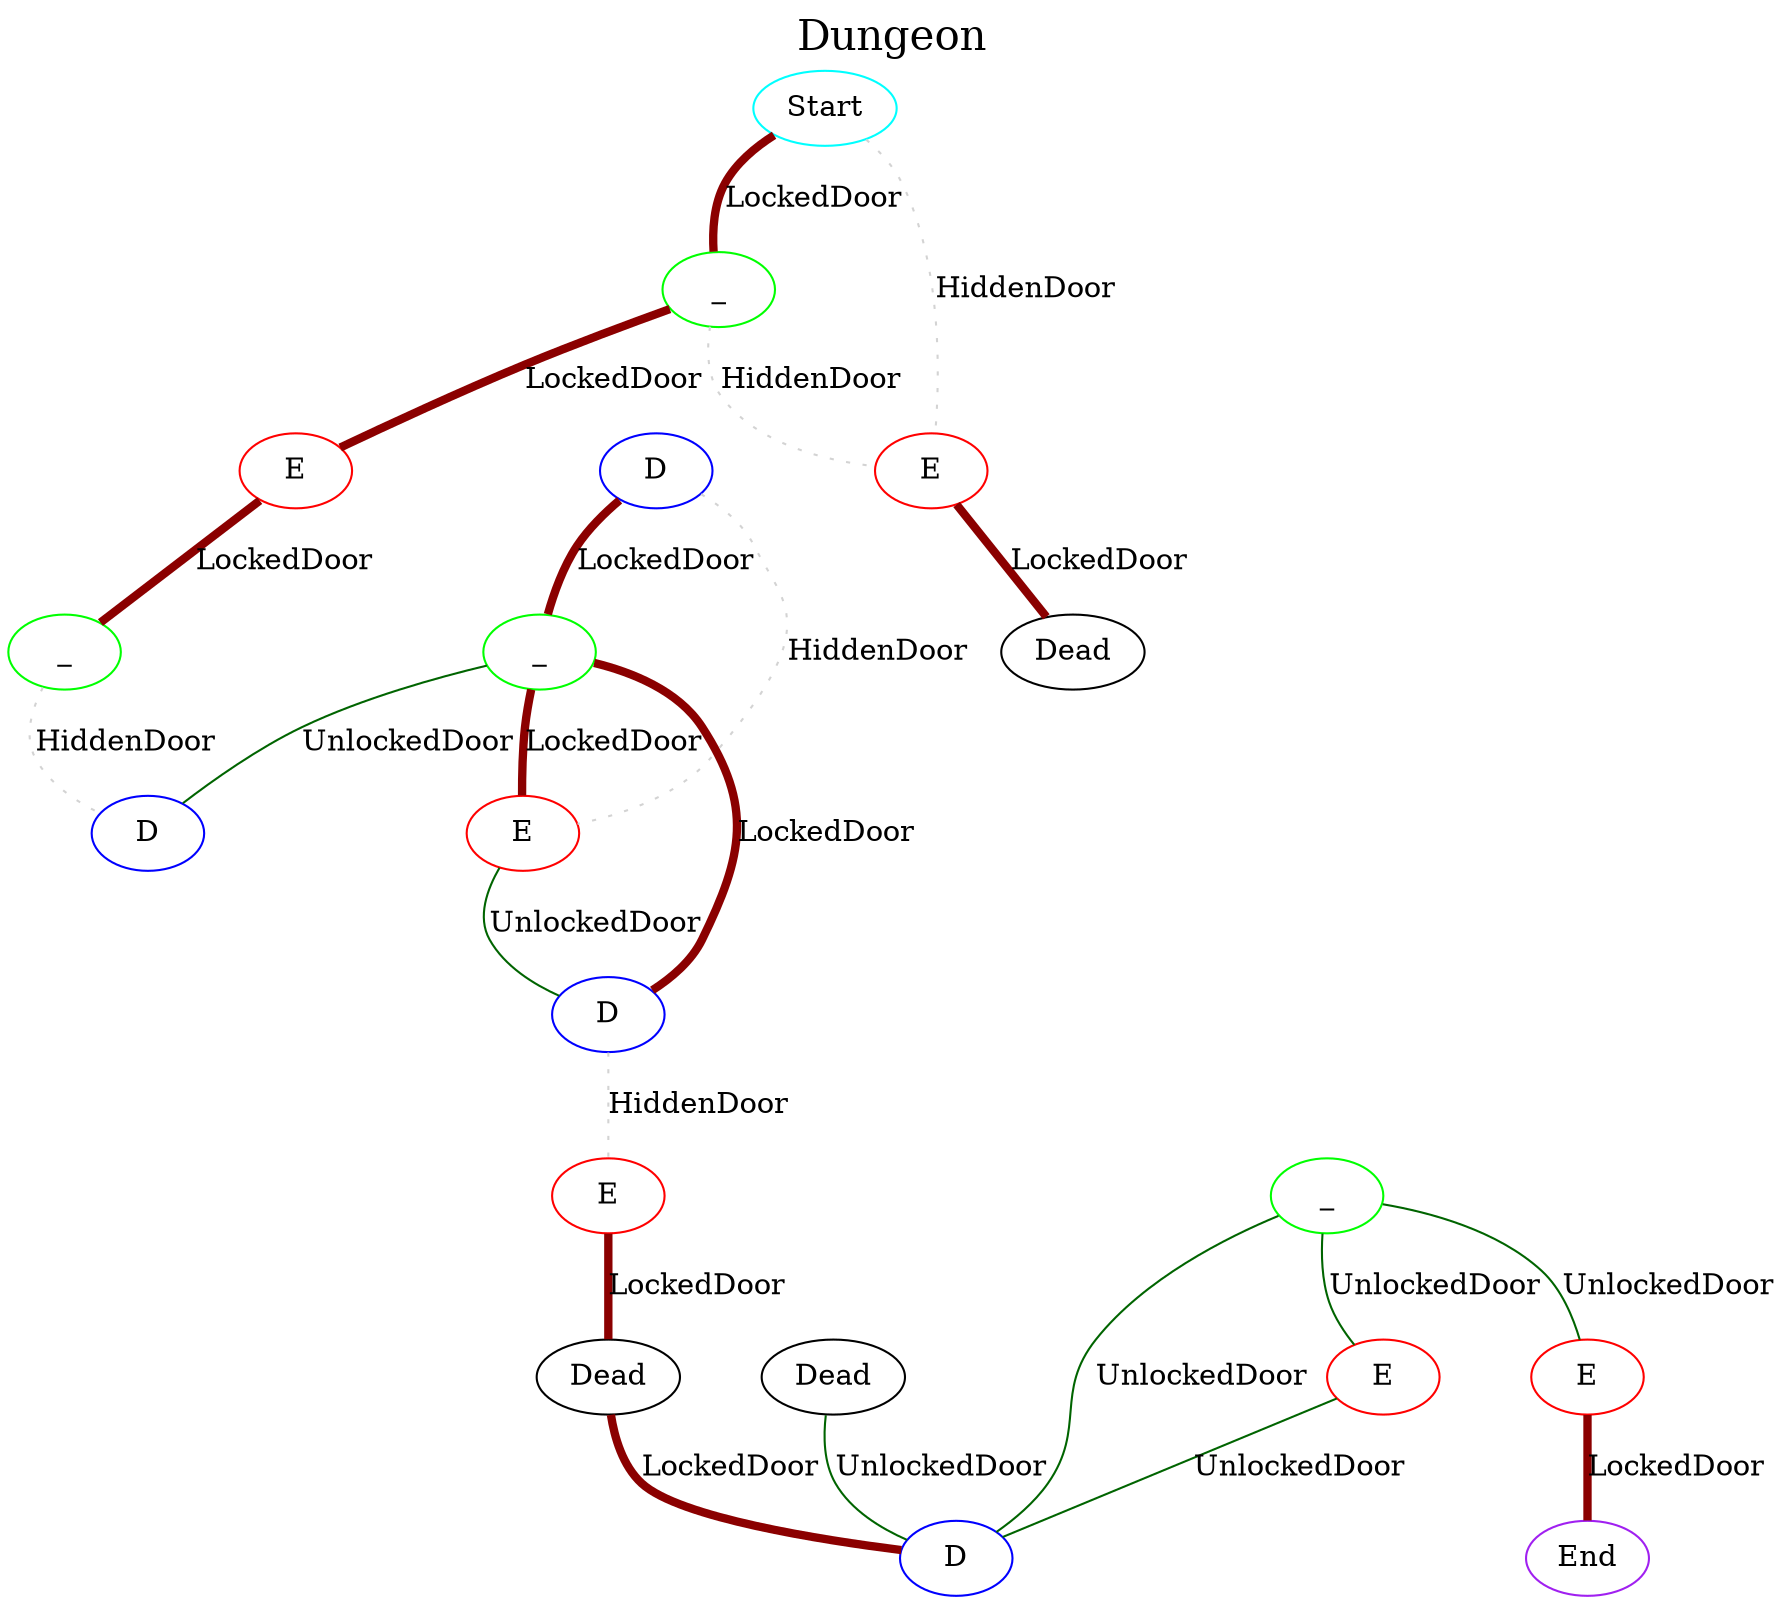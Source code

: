 graph G {
  label="Dungeon";
  labelloc="t";
  fontsize="20";
  5 [label="_", color="green"];
  8 [label="D", color="blue"];
  13 [label="Dead", color="black"];
  1 [label="_", color="green"];
  3 [label="E", color="red"];
  7 [label="_", color="green"];
  9 [label="E", color="red"];
  14 [label="_", color="green"];
  4 [label="Dead", color="black"];
  6 [label="D", color="blue"];
  16 [label="D", color="blue"];
  17 [label="E", color="red"];
  18 [label="End", color="purple"];
  2 [label="E", color="red"];
  10 [label="D", color="blue"];
  11 [label="E", color="red"];
  12 [label="Dead", color="black"];
  15 [label="E", color="red"];
  0 [label="Start", color="cyan"];
  14 -- 17 [label="UnlockedDoor", color="darkgreen", style="solid", penwidth="1"];
  14 -- 16 [label="UnlockedDoor", color="darkgreen", style="solid", penwidth="1"];
  14 -- 15 [label="UnlockedDoor", color="darkgreen", style="solid", penwidth="1"];
  6 -- 7 [label="LockedDoor", color="darkred", style="bold", penwidth="4"];
  6 -- 9 [label="HiddenDoor", color="lightgray", style="dotted", penwidth="1"];
  17 -- 18 [label="LockedDoor", color="darkred", style="bold", penwidth="4"];
  2 -- 4 [label="LockedDoor", color="darkred", style="bold", penwidth="4"];
  10 -- 11 [label="HiddenDoor", color="lightgray", style="dotted", penwidth="1"];
  11 -- 12 [label="LockedDoor", color="darkred", style="bold", penwidth="4"];
  12 -- 16 [label="LockedDoor", color="darkred", style="bold", penwidth="4"];
  15 -- 16 [label="UnlockedDoor", color="darkgreen", style="solid", penwidth="1"];
  0 -- 2 [label="HiddenDoor", color="lightgray", style="dotted", penwidth="1"];
  0 -- 1 [label="LockedDoor", color="darkred", style="bold", penwidth="4"];
  5 -- 8 [label="HiddenDoor", color="lightgray", style="dotted", penwidth="1"];
  13 -- 16 [label="UnlockedDoor", color="darkgreen", style="solid", penwidth="1"];
  1 -- 3 [label="LockedDoor", color="darkred", style="bold", penwidth="4"];
  1 -- 2 [label="HiddenDoor", color="lightgray", style="dotted", penwidth="1"];
  3 -- 5 [label="LockedDoor", color="darkred", style="bold", penwidth="4"];
  7 -- 10 [label="LockedDoor", color="darkred", style="bold", penwidth="4"];
  7 -- 8 [label="UnlockedDoor", color="darkgreen", style="solid", penwidth="1"];
  7 -- 9 [label="LockedDoor", color="darkred", style="bold", penwidth="4"];
  9 -- 10 [label="UnlockedDoor", color="darkgreen", style="solid", penwidth="1"];
}
